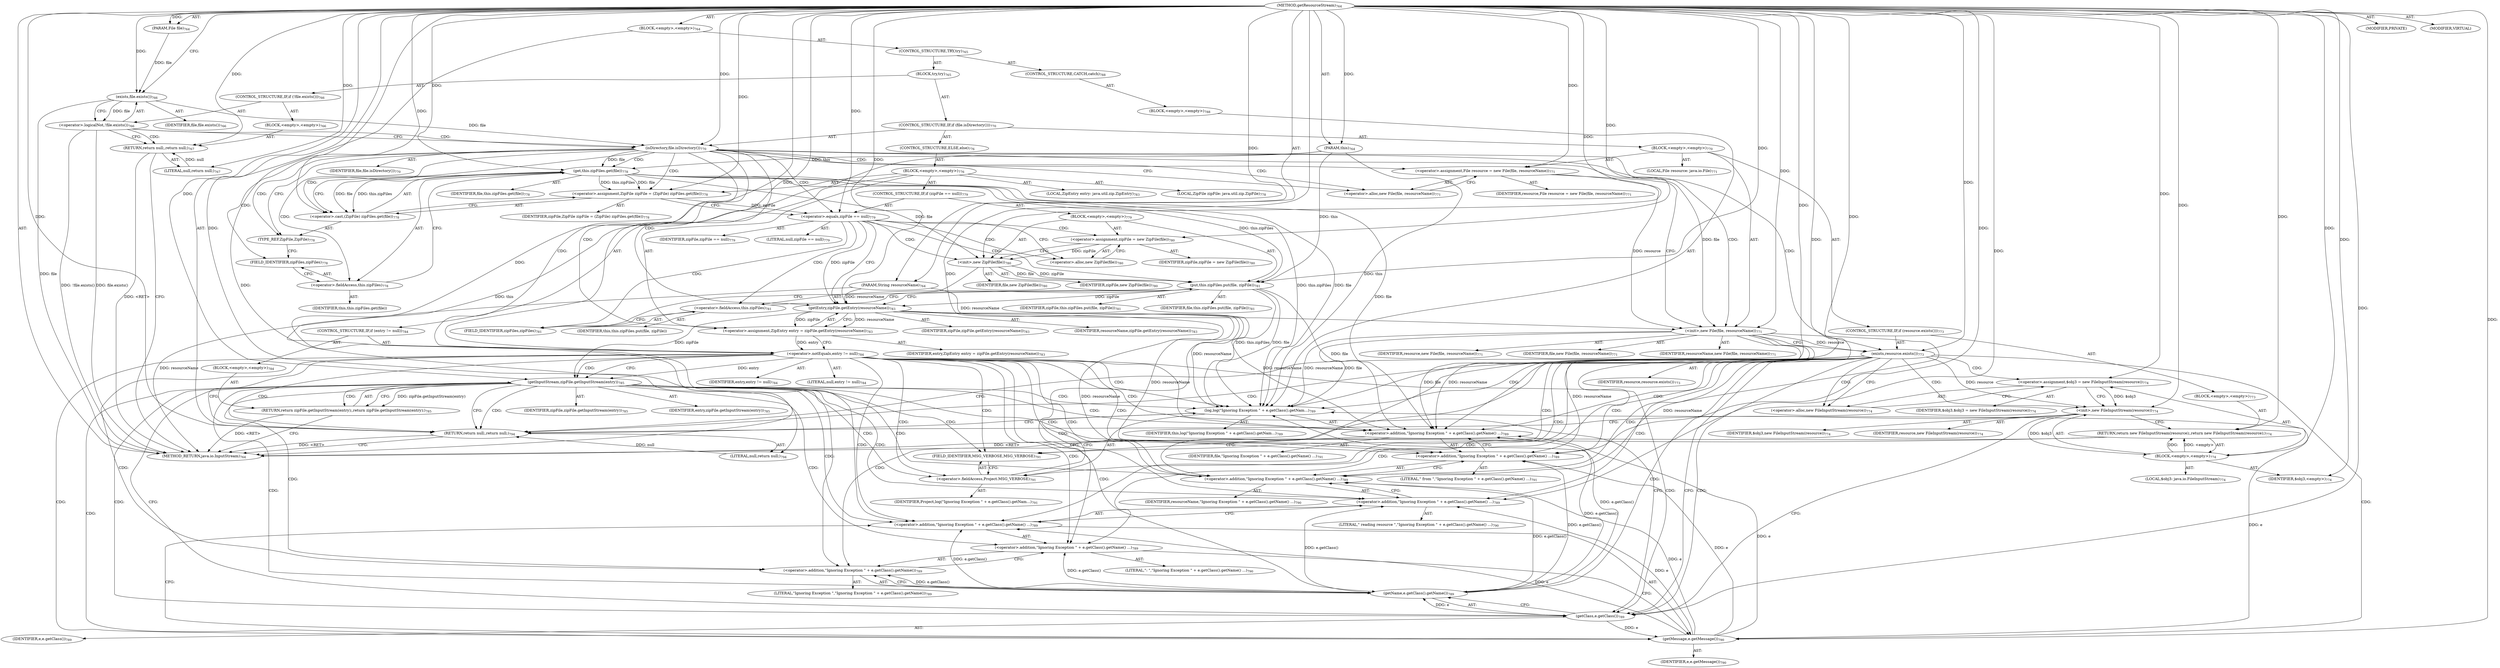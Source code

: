 digraph "getResourceStream" {  
"111669149724" [label = <(METHOD,getResourceStream)<SUB>764</SUB>> ]
"115964117007" [label = <(PARAM,this)<SUB>764</SUB>> ]
"115964117060" [label = <(PARAM,File file)<SUB>764</SUB>> ]
"115964117061" [label = <(PARAM,String resourceName)<SUB>764</SUB>> ]
"25769803846" [label = <(BLOCK,&lt;empty&gt;,&lt;empty&gt;)<SUB>764</SUB>> ]
"47244640295" [label = <(CONTROL_STRUCTURE,TRY,try)<SUB>765</SUB>> ]
"25769803847" [label = <(BLOCK,try,try)<SUB>765</SUB>> ]
"47244640296" [label = <(CONTROL_STRUCTURE,IF,if (!file.exists()))<SUB>766</SUB>> ]
"30064771396" [label = <(&lt;operator&gt;.logicalNot,!file.exists())<SUB>766</SUB>> ]
"30064771397" [label = <(exists,file.exists())<SUB>766</SUB>> ]
"68719477027" [label = <(IDENTIFIER,file,file.exists())<SUB>766</SUB>> ]
"25769803848" [label = <(BLOCK,&lt;empty&gt;,&lt;empty&gt;)<SUB>766</SUB>> ]
"146028888073" [label = <(RETURN,return null;,return null;)<SUB>767</SUB>> ]
"90194313290" [label = <(LITERAL,null,return null;)<SUB>767</SUB>> ]
"47244640297" [label = <(CONTROL_STRUCTURE,IF,if (file.isDirectory()))<SUB>770</SUB>> ]
"30064771398" [label = <(isDirectory,file.isDirectory())<SUB>770</SUB>> ]
"68719477028" [label = <(IDENTIFIER,file,file.isDirectory())<SUB>770</SUB>> ]
"25769803849" [label = <(BLOCK,&lt;empty&gt;,&lt;empty&gt;)<SUB>770</SUB>> ]
"94489280534" [label = <(LOCAL,File resource: java.io.File)<SUB>771</SUB>> ]
"30064771399" [label = <(&lt;operator&gt;.assignment,File resource = new File(file, resourceName))<SUB>771</SUB>> ]
"68719477029" [label = <(IDENTIFIER,resource,File resource = new File(file, resourceName))<SUB>771</SUB>> ]
"30064771400" [label = <(&lt;operator&gt;.alloc,new File(file, resourceName))<SUB>771</SUB>> ]
"30064771401" [label = <(&lt;init&gt;,new File(file, resourceName))<SUB>771</SUB>> ]
"68719477030" [label = <(IDENTIFIER,resource,new File(file, resourceName))<SUB>771</SUB>> ]
"68719477031" [label = <(IDENTIFIER,file,new File(file, resourceName))<SUB>771</SUB>> ]
"68719477032" [label = <(IDENTIFIER,resourceName,new File(file, resourceName))<SUB>771</SUB>> ]
"47244640298" [label = <(CONTROL_STRUCTURE,IF,if (resource.exists()))<SUB>773</SUB>> ]
"30064771402" [label = <(exists,resource.exists())<SUB>773</SUB>> ]
"68719477033" [label = <(IDENTIFIER,resource,resource.exists())<SUB>773</SUB>> ]
"25769803850" [label = <(BLOCK,&lt;empty&gt;,&lt;empty&gt;)<SUB>773</SUB>> ]
"146028888074" [label = <(RETURN,return new FileInputStream(resource);,return new FileInputStream(resource);)<SUB>774</SUB>> ]
"25769803851" [label = <(BLOCK,&lt;empty&gt;,&lt;empty&gt;)<SUB>774</SUB>> ]
"94489280535" [label = <(LOCAL,$obj3: java.io.FileInputStream)<SUB>774</SUB>> ]
"30064771403" [label = <(&lt;operator&gt;.assignment,$obj3 = new FileInputStream(resource))<SUB>774</SUB>> ]
"68719477034" [label = <(IDENTIFIER,$obj3,$obj3 = new FileInputStream(resource))<SUB>774</SUB>> ]
"30064771404" [label = <(&lt;operator&gt;.alloc,new FileInputStream(resource))<SUB>774</SUB>> ]
"30064771405" [label = <(&lt;init&gt;,new FileInputStream(resource))<SUB>774</SUB>> ]
"68719477035" [label = <(IDENTIFIER,$obj3,new FileInputStream(resource))<SUB>774</SUB>> ]
"68719477036" [label = <(IDENTIFIER,resource,new FileInputStream(resource))<SUB>774</SUB>> ]
"68719477037" [label = <(IDENTIFIER,$obj3,&lt;empty&gt;)<SUB>774</SUB>> ]
"47244640299" [label = <(CONTROL_STRUCTURE,ELSE,else)<SUB>776</SUB>> ]
"25769803852" [label = <(BLOCK,&lt;empty&gt;,&lt;empty&gt;)<SUB>776</SUB>> ]
"94489280536" [label = <(LOCAL,ZipFile zipFile: java.util.zip.ZipFile)<SUB>778</SUB>> ]
"30064771406" [label = <(&lt;operator&gt;.assignment,ZipFile zipFile = (ZipFile) zipFiles.get(file))<SUB>778</SUB>> ]
"68719477038" [label = <(IDENTIFIER,zipFile,ZipFile zipFile = (ZipFile) zipFiles.get(file))<SUB>778</SUB>> ]
"30064771407" [label = <(&lt;operator&gt;.cast,(ZipFile) zipFiles.get(file))<SUB>778</SUB>> ]
"180388626436" [label = <(TYPE_REF,ZipFile,ZipFile)<SUB>778</SUB>> ]
"30064771408" [label = <(get,this.zipFiles.get(file))<SUB>778</SUB>> ]
"30064771409" [label = <(&lt;operator&gt;.fieldAccess,this.zipFiles)<SUB>778</SUB>> ]
"68719477039" [label = <(IDENTIFIER,this,this.zipFiles.get(file))> ]
"55834574939" [label = <(FIELD_IDENTIFIER,zipFiles,zipFiles)<SUB>778</SUB>> ]
"68719477040" [label = <(IDENTIFIER,file,this.zipFiles.get(file))<SUB>778</SUB>> ]
"47244640300" [label = <(CONTROL_STRUCTURE,IF,if (zipFile == null))<SUB>779</SUB>> ]
"30064771410" [label = <(&lt;operator&gt;.equals,zipFile == null)<SUB>779</SUB>> ]
"68719477041" [label = <(IDENTIFIER,zipFile,zipFile == null)<SUB>779</SUB>> ]
"90194313291" [label = <(LITERAL,null,zipFile == null)<SUB>779</SUB>> ]
"25769803853" [label = <(BLOCK,&lt;empty&gt;,&lt;empty&gt;)<SUB>779</SUB>> ]
"30064771411" [label = <(&lt;operator&gt;.assignment,zipFile = new ZipFile(file))<SUB>780</SUB>> ]
"68719477042" [label = <(IDENTIFIER,zipFile,zipFile = new ZipFile(file))<SUB>780</SUB>> ]
"30064771412" [label = <(&lt;operator&gt;.alloc,new ZipFile(file))<SUB>780</SUB>> ]
"30064771413" [label = <(&lt;init&gt;,new ZipFile(file))<SUB>780</SUB>> ]
"68719477043" [label = <(IDENTIFIER,zipFile,new ZipFile(file))<SUB>780</SUB>> ]
"68719477044" [label = <(IDENTIFIER,file,new ZipFile(file))<SUB>780</SUB>> ]
"30064771414" [label = <(put,this.zipFiles.put(file, zipFile))<SUB>781</SUB>> ]
"30064771415" [label = <(&lt;operator&gt;.fieldAccess,this.zipFiles)<SUB>781</SUB>> ]
"68719477045" [label = <(IDENTIFIER,this,this.zipFiles.put(file, zipFile))> ]
"55834574940" [label = <(FIELD_IDENTIFIER,zipFiles,zipFiles)<SUB>781</SUB>> ]
"68719477046" [label = <(IDENTIFIER,file,this.zipFiles.put(file, zipFile))<SUB>781</SUB>> ]
"68719477047" [label = <(IDENTIFIER,zipFile,this.zipFiles.put(file, zipFile))<SUB>781</SUB>> ]
"94489280537" [label = <(LOCAL,ZipEntry entry: java.util.zip.ZipEntry)<SUB>783</SUB>> ]
"30064771416" [label = <(&lt;operator&gt;.assignment,ZipEntry entry = zipFile.getEntry(resourceName))<SUB>783</SUB>> ]
"68719477048" [label = <(IDENTIFIER,entry,ZipEntry entry = zipFile.getEntry(resourceName))<SUB>783</SUB>> ]
"30064771417" [label = <(getEntry,zipFile.getEntry(resourceName))<SUB>783</SUB>> ]
"68719477049" [label = <(IDENTIFIER,zipFile,zipFile.getEntry(resourceName))<SUB>783</SUB>> ]
"68719477050" [label = <(IDENTIFIER,resourceName,zipFile.getEntry(resourceName))<SUB>783</SUB>> ]
"47244640301" [label = <(CONTROL_STRUCTURE,IF,if (entry != null))<SUB>784</SUB>> ]
"30064771418" [label = <(&lt;operator&gt;.notEquals,entry != null)<SUB>784</SUB>> ]
"68719477051" [label = <(IDENTIFIER,entry,entry != null)<SUB>784</SUB>> ]
"90194313292" [label = <(LITERAL,null,entry != null)<SUB>784</SUB>> ]
"25769803854" [label = <(BLOCK,&lt;empty&gt;,&lt;empty&gt;)<SUB>784</SUB>> ]
"146028888075" [label = <(RETURN,return zipFile.getInputStream(entry);,return zipFile.getInputStream(entry);)<SUB>785</SUB>> ]
"30064771419" [label = <(getInputStream,zipFile.getInputStream(entry))<SUB>785</SUB>> ]
"68719477052" [label = <(IDENTIFIER,zipFile,zipFile.getInputStream(entry))<SUB>785</SUB>> ]
"68719477053" [label = <(IDENTIFIER,entry,zipFile.getInputStream(entry))<SUB>785</SUB>> ]
"47244640302" [label = <(CONTROL_STRUCTURE,CATCH,catch)<SUB>788</SUB>> ]
"25769803855" [label = <(BLOCK,&lt;empty&gt;,&lt;empty&gt;)<SUB>788</SUB>> ]
"30064771420" [label = <(log,log(&quot;Ignoring Exception &quot; + e.getClass().getNam...)<SUB>789</SUB>> ]
"68719476773" [label = <(IDENTIFIER,this,log(&quot;Ignoring Exception &quot; + e.getClass().getNam...)<SUB>789</SUB>> ]
"30064771421" [label = <(&lt;operator&gt;.addition,&quot;Ignoring Exception &quot; + e.getClass().getName() ...)<SUB>789</SUB>> ]
"30064771422" [label = <(&lt;operator&gt;.addition,&quot;Ignoring Exception &quot; + e.getClass().getName() ...)<SUB>789</SUB>> ]
"30064771423" [label = <(&lt;operator&gt;.addition,&quot;Ignoring Exception &quot; + e.getClass().getName() ...)<SUB>789</SUB>> ]
"30064771424" [label = <(&lt;operator&gt;.addition,&quot;Ignoring Exception &quot; + e.getClass().getName() ...)<SUB>789</SUB>> ]
"30064771425" [label = <(&lt;operator&gt;.addition,&quot;Ignoring Exception &quot; + e.getClass().getName() ...)<SUB>789</SUB>> ]
"30064771426" [label = <(&lt;operator&gt;.addition,&quot;Ignoring Exception &quot; + e.getClass().getName() ...)<SUB>789</SUB>> ]
"30064771427" [label = <(&lt;operator&gt;.addition,&quot;Ignoring Exception &quot; + e.getClass().getName())<SUB>789</SUB>> ]
"90194313293" [label = <(LITERAL,&quot;Ignoring Exception &quot;,&quot;Ignoring Exception &quot; + e.getClass().getName())<SUB>789</SUB>> ]
"30064771428" [label = <(getName,e.getClass().getName())<SUB>789</SUB>> ]
"30064771429" [label = <(getClass,e.getClass())<SUB>789</SUB>> ]
"68719477054" [label = <(IDENTIFIER,e,e.getClass())<SUB>789</SUB>> ]
"90194313294" [label = <(LITERAL,&quot;: &quot;,&quot;Ignoring Exception &quot; + e.getClass().getName() ...)<SUB>790</SUB>> ]
"30064771430" [label = <(getMessage,e.getMessage())<SUB>790</SUB>> ]
"68719477055" [label = <(IDENTIFIER,e,e.getMessage())<SUB>790</SUB>> ]
"90194313295" [label = <(LITERAL,&quot; reading resource &quot;,&quot;Ignoring Exception &quot; + e.getClass().getName() ...)<SUB>790</SUB>> ]
"68719477056" [label = <(IDENTIFIER,resourceName,&quot;Ignoring Exception &quot; + e.getClass().getName() ...)<SUB>790</SUB>> ]
"90194313296" [label = <(LITERAL,&quot; from &quot;,&quot;Ignoring Exception &quot; + e.getClass().getName() ...)<SUB>791</SUB>> ]
"68719477057" [label = <(IDENTIFIER,file,&quot;Ignoring Exception &quot; + e.getClass().getName() ...)<SUB>791</SUB>> ]
"30064771431" [label = <(&lt;operator&gt;.fieldAccess,Project.MSG_VERBOSE)<SUB>791</SUB>> ]
"68719477058" [label = <(IDENTIFIER,Project,log(&quot;Ignoring Exception &quot; + e.getClass().getNam...)<SUB>791</SUB>> ]
"55834574941" [label = <(FIELD_IDENTIFIER,MSG_VERBOSE,MSG_VERBOSE)<SUB>791</SUB>> ]
"146028888076" [label = <(RETURN,return null;,return null;)<SUB>794</SUB>> ]
"90194313297" [label = <(LITERAL,null,return null;)<SUB>794</SUB>> ]
"133143986253" [label = <(MODIFIER,PRIVATE)> ]
"133143986254" [label = <(MODIFIER,VIRTUAL)> ]
"128849018908" [label = <(METHOD_RETURN,java.io.InputStream)<SUB>764</SUB>> ]
  "111669149724" -> "115964117007"  [ label = "AST: "] 
  "111669149724" -> "115964117060"  [ label = "AST: "] 
  "111669149724" -> "115964117061"  [ label = "AST: "] 
  "111669149724" -> "25769803846"  [ label = "AST: "] 
  "111669149724" -> "133143986253"  [ label = "AST: "] 
  "111669149724" -> "133143986254"  [ label = "AST: "] 
  "111669149724" -> "128849018908"  [ label = "AST: "] 
  "25769803846" -> "47244640295"  [ label = "AST: "] 
  "25769803846" -> "146028888076"  [ label = "AST: "] 
  "47244640295" -> "25769803847"  [ label = "AST: "] 
  "47244640295" -> "47244640302"  [ label = "AST: "] 
  "25769803847" -> "47244640296"  [ label = "AST: "] 
  "25769803847" -> "47244640297"  [ label = "AST: "] 
  "47244640296" -> "30064771396"  [ label = "AST: "] 
  "47244640296" -> "25769803848"  [ label = "AST: "] 
  "30064771396" -> "30064771397"  [ label = "AST: "] 
  "30064771397" -> "68719477027"  [ label = "AST: "] 
  "25769803848" -> "146028888073"  [ label = "AST: "] 
  "146028888073" -> "90194313290"  [ label = "AST: "] 
  "47244640297" -> "30064771398"  [ label = "AST: "] 
  "47244640297" -> "25769803849"  [ label = "AST: "] 
  "47244640297" -> "47244640299"  [ label = "AST: "] 
  "30064771398" -> "68719477028"  [ label = "AST: "] 
  "25769803849" -> "94489280534"  [ label = "AST: "] 
  "25769803849" -> "30064771399"  [ label = "AST: "] 
  "25769803849" -> "30064771401"  [ label = "AST: "] 
  "25769803849" -> "47244640298"  [ label = "AST: "] 
  "30064771399" -> "68719477029"  [ label = "AST: "] 
  "30064771399" -> "30064771400"  [ label = "AST: "] 
  "30064771401" -> "68719477030"  [ label = "AST: "] 
  "30064771401" -> "68719477031"  [ label = "AST: "] 
  "30064771401" -> "68719477032"  [ label = "AST: "] 
  "47244640298" -> "30064771402"  [ label = "AST: "] 
  "47244640298" -> "25769803850"  [ label = "AST: "] 
  "30064771402" -> "68719477033"  [ label = "AST: "] 
  "25769803850" -> "146028888074"  [ label = "AST: "] 
  "146028888074" -> "25769803851"  [ label = "AST: "] 
  "25769803851" -> "94489280535"  [ label = "AST: "] 
  "25769803851" -> "30064771403"  [ label = "AST: "] 
  "25769803851" -> "30064771405"  [ label = "AST: "] 
  "25769803851" -> "68719477037"  [ label = "AST: "] 
  "30064771403" -> "68719477034"  [ label = "AST: "] 
  "30064771403" -> "30064771404"  [ label = "AST: "] 
  "30064771405" -> "68719477035"  [ label = "AST: "] 
  "30064771405" -> "68719477036"  [ label = "AST: "] 
  "47244640299" -> "25769803852"  [ label = "AST: "] 
  "25769803852" -> "94489280536"  [ label = "AST: "] 
  "25769803852" -> "30064771406"  [ label = "AST: "] 
  "25769803852" -> "47244640300"  [ label = "AST: "] 
  "25769803852" -> "94489280537"  [ label = "AST: "] 
  "25769803852" -> "30064771416"  [ label = "AST: "] 
  "25769803852" -> "47244640301"  [ label = "AST: "] 
  "30064771406" -> "68719477038"  [ label = "AST: "] 
  "30064771406" -> "30064771407"  [ label = "AST: "] 
  "30064771407" -> "180388626436"  [ label = "AST: "] 
  "30064771407" -> "30064771408"  [ label = "AST: "] 
  "30064771408" -> "30064771409"  [ label = "AST: "] 
  "30064771408" -> "68719477040"  [ label = "AST: "] 
  "30064771409" -> "68719477039"  [ label = "AST: "] 
  "30064771409" -> "55834574939"  [ label = "AST: "] 
  "47244640300" -> "30064771410"  [ label = "AST: "] 
  "47244640300" -> "25769803853"  [ label = "AST: "] 
  "30064771410" -> "68719477041"  [ label = "AST: "] 
  "30064771410" -> "90194313291"  [ label = "AST: "] 
  "25769803853" -> "30064771411"  [ label = "AST: "] 
  "25769803853" -> "30064771413"  [ label = "AST: "] 
  "25769803853" -> "30064771414"  [ label = "AST: "] 
  "30064771411" -> "68719477042"  [ label = "AST: "] 
  "30064771411" -> "30064771412"  [ label = "AST: "] 
  "30064771413" -> "68719477043"  [ label = "AST: "] 
  "30064771413" -> "68719477044"  [ label = "AST: "] 
  "30064771414" -> "30064771415"  [ label = "AST: "] 
  "30064771414" -> "68719477046"  [ label = "AST: "] 
  "30064771414" -> "68719477047"  [ label = "AST: "] 
  "30064771415" -> "68719477045"  [ label = "AST: "] 
  "30064771415" -> "55834574940"  [ label = "AST: "] 
  "30064771416" -> "68719477048"  [ label = "AST: "] 
  "30064771416" -> "30064771417"  [ label = "AST: "] 
  "30064771417" -> "68719477049"  [ label = "AST: "] 
  "30064771417" -> "68719477050"  [ label = "AST: "] 
  "47244640301" -> "30064771418"  [ label = "AST: "] 
  "47244640301" -> "25769803854"  [ label = "AST: "] 
  "30064771418" -> "68719477051"  [ label = "AST: "] 
  "30064771418" -> "90194313292"  [ label = "AST: "] 
  "25769803854" -> "146028888075"  [ label = "AST: "] 
  "146028888075" -> "30064771419"  [ label = "AST: "] 
  "30064771419" -> "68719477052"  [ label = "AST: "] 
  "30064771419" -> "68719477053"  [ label = "AST: "] 
  "47244640302" -> "25769803855"  [ label = "AST: "] 
  "25769803855" -> "30064771420"  [ label = "AST: "] 
  "30064771420" -> "68719476773"  [ label = "AST: "] 
  "30064771420" -> "30064771421"  [ label = "AST: "] 
  "30064771420" -> "30064771431"  [ label = "AST: "] 
  "30064771421" -> "30064771422"  [ label = "AST: "] 
  "30064771421" -> "68719477057"  [ label = "AST: "] 
  "30064771422" -> "30064771423"  [ label = "AST: "] 
  "30064771422" -> "90194313296"  [ label = "AST: "] 
  "30064771423" -> "30064771424"  [ label = "AST: "] 
  "30064771423" -> "68719477056"  [ label = "AST: "] 
  "30064771424" -> "30064771425"  [ label = "AST: "] 
  "30064771424" -> "90194313295"  [ label = "AST: "] 
  "30064771425" -> "30064771426"  [ label = "AST: "] 
  "30064771425" -> "30064771430"  [ label = "AST: "] 
  "30064771426" -> "30064771427"  [ label = "AST: "] 
  "30064771426" -> "90194313294"  [ label = "AST: "] 
  "30064771427" -> "90194313293"  [ label = "AST: "] 
  "30064771427" -> "30064771428"  [ label = "AST: "] 
  "30064771428" -> "30064771429"  [ label = "AST: "] 
  "30064771429" -> "68719477054"  [ label = "AST: "] 
  "30064771430" -> "68719477055"  [ label = "AST: "] 
  "30064771431" -> "68719477058"  [ label = "AST: "] 
  "30064771431" -> "55834574941"  [ label = "AST: "] 
  "146028888076" -> "90194313297"  [ label = "AST: "] 
  "146028888076" -> "128849018908"  [ label = "CFG: "] 
  "30064771396" -> "146028888073"  [ label = "CFG: "] 
  "30064771396" -> "30064771398"  [ label = "CFG: "] 
  "30064771398" -> "30064771400"  [ label = "CFG: "] 
  "30064771398" -> "180388626436"  [ label = "CFG: "] 
  "30064771420" -> "146028888076"  [ label = "CFG: "] 
  "30064771397" -> "30064771396"  [ label = "CFG: "] 
  "146028888073" -> "128849018908"  [ label = "CFG: "] 
  "30064771399" -> "30064771401"  [ label = "CFG: "] 
  "30064771401" -> "30064771402"  [ label = "CFG: "] 
  "30064771421" -> "55834574941"  [ label = "CFG: "] 
  "30064771431" -> "30064771420"  [ label = "CFG: "] 
  "30064771400" -> "30064771399"  [ label = "CFG: "] 
  "30064771402" -> "30064771429"  [ label = "CFG: "] 
  "30064771402" -> "30064771404"  [ label = "CFG: "] 
  "30064771402" -> "146028888076"  [ label = "CFG: "] 
  "30064771406" -> "30064771410"  [ label = "CFG: "] 
  "30064771416" -> "30064771418"  [ label = "CFG: "] 
  "30064771422" -> "30064771421"  [ label = "CFG: "] 
  "55834574941" -> "30064771431"  [ label = "CFG: "] 
  "146028888074" -> "128849018908"  [ label = "CFG: "] 
  "30064771407" -> "30064771406"  [ label = "CFG: "] 
  "30064771410" -> "30064771412"  [ label = "CFG: "] 
  "30064771410" -> "30064771417"  [ label = "CFG: "] 
  "30064771417" -> "30064771416"  [ label = "CFG: "] 
  "30064771418" -> "30064771429"  [ label = "CFG: "] 
  "30064771418" -> "30064771419"  [ label = "CFG: "] 
  "30064771418" -> "146028888076"  [ label = "CFG: "] 
  "30064771423" -> "30064771422"  [ label = "CFG: "] 
  "180388626436" -> "55834574939"  [ label = "CFG: "] 
  "30064771408" -> "30064771407"  [ label = "CFG: "] 
  "30064771411" -> "30064771413"  [ label = "CFG: "] 
  "30064771413" -> "55834574940"  [ label = "CFG: "] 
  "30064771414" -> "30064771417"  [ label = "CFG: "] 
  "146028888075" -> "128849018908"  [ label = "CFG: "] 
  "30064771424" -> "30064771423"  [ label = "CFG: "] 
  "30064771403" -> "30064771405"  [ label = "CFG: "] 
  "30064771405" -> "146028888074"  [ label = "CFG: "] 
  "30064771405" -> "30064771429"  [ label = "CFG: "] 
  "30064771405" -> "146028888076"  [ label = "CFG: "] 
  "30064771409" -> "30064771408"  [ label = "CFG: "] 
  "30064771412" -> "30064771411"  [ label = "CFG: "] 
  "30064771415" -> "30064771414"  [ label = "CFG: "] 
  "30064771419" -> "146028888075"  [ label = "CFG: "] 
  "30064771419" -> "30064771429"  [ label = "CFG: "] 
  "30064771419" -> "146028888076"  [ label = "CFG: "] 
  "30064771425" -> "30064771424"  [ label = "CFG: "] 
  "30064771404" -> "30064771403"  [ label = "CFG: "] 
  "55834574939" -> "30064771409"  [ label = "CFG: "] 
  "55834574940" -> "30064771415"  [ label = "CFG: "] 
  "30064771426" -> "30064771430"  [ label = "CFG: "] 
  "30064771430" -> "30064771425"  [ label = "CFG: "] 
  "30064771427" -> "30064771426"  [ label = "CFG: "] 
  "30064771428" -> "30064771427"  [ label = "CFG: "] 
  "30064771429" -> "30064771428"  [ label = "CFG: "] 
  "111669149724" -> "30064771397"  [ label = "CFG: "] 
  "146028888073" -> "128849018908"  [ label = "DDG: &lt;RET&gt;"] 
  "146028888076" -> "128849018908"  [ label = "DDG: &lt;RET&gt;"] 
  "146028888075" -> "128849018908"  [ label = "DDG: &lt;RET&gt;"] 
  "146028888074" -> "128849018908"  [ label = "DDG: &lt;RET&gt;"] 
  "115964117007" -> "128849018908"  [ label = "DDG: this"] 
  "115964117061" -> "128849018908"  [ label = "DDG: resourceName"] 
  "30064771397" -> "128849018908"  [ label = "DDG: file"] 
  "30064771396" -> "128849018908"  [ label = "DDG: file.exists()"] 
  "30064771396" -> "128849018908"  [ label = "DDG: !file.exists()"] 
  "111669149724" -> "115964117007"  [ label = "DDG: "] 
  "111669149724" -> "115964117060"  [ label = "DDG: "] 
  "111669149724" -> "115964117061"  [ label = "DDG: "] 
  "90194313297" -> "146028888076"  [ label = "DDG: null"] 
  "111669149724" -> "146028888076"  [ label = "DDG: "] 
  "111669149724" -> "90194313297"  [ label = "DDG: "] 
  "30064771397" -> "30064771396"  [ label = "DDG: file"] 
  "90194313290" -> "146028888073"  [ label = "DDG: null"] 
  "111669149724" -> "146028888073"  [ label = "DDG: "] 
  "30064771397" -> "30064771398"  [ label = "DDG: file"] 
  "111669149724" -> "30064771398"  [ label = "DDG: "] 
  "111669149724" -> "30064771399"  [ label = "DDG: "] 
  "115964117007" -> "30064771420"  [ label = "DDG: this"] 
  "30064771408" -> "30064771420"  [ label = "DDG: this.zipFiles"] 
  "30064771414" -> "30064771420"  [ label = "DDG: this.zipFiles"] 
  "111669149724" -> "30064771420"  [ label = "DDG: "] 
  "30064771428" -> "30064771420"  [ label = "DDG: e.getClass()"] 
  "30064771430" -> "30064771420"  [ label = "DDG: e"] 
  "30064771417" -> "30064771420"  [ label = "DDG: resourceName"] 
  "30064771401" -> "30064771420"  [ label = "DDG: resourceName"] 
  "30064771408" -> "30064771420"  [ label = "DDG: file"] 
  "30064771414" -> "30064771420"  [ label = "DDG: file"] 
  "30064771401" -> "30064771420"  [ label = "DDG: file"] 
  "115964117060" -> "30064771397"  [ label = "DDG: file"] 
  "111669149724" -> "30064771397"  [ label = "DDG: "] 
  "111669149724" -> "90194313290"  [ label = "DDG: "] 
  "30064771399" -> "30064771401"  [ label = "DDG: resource"] 
  "111669149724" -> "30064771401"  [ label = "DDG: "] 
  "30064771398" -> "30064771401"  [ label = "DDG: file"] 
  "115964117061" -> "30064771401"  [ label = "DDG: resourceName"] 
  "111669149724" -> "30064771406"  [ label = "DDG: "] 
  "30064771408" -> "30064771406"  [ label = "DDG: this.zipFiles"] 
  "30064771408" -> "30064771406"  [ label = "DDG: file"] 
  "30064771417" -> "30064771416"  [ label = "DDG: zipFile"] 
  "30064771417" -> "30064771416"  [ label = "DDG: resourceName"] 
  "111669149724" -> "30064771421"  [ label = "DDG: "] 
  "30064771428" -> "30064771421"  [ label = "DDG: e.getClass()"] 
  "30064771430" -> "30064771421"  [ label = "DDG: e"] 
  "30064771417" -> "30064771421"  [ label = "DDG: resourceName"] 
  "30064771401" -> "30064771421"  [ label = "DDG: resourceName"] 
  "30064771408" -> "30064771421"  [ label = "DDG: file"] 
  "30064771414" -> "30064771421"  [ label = "DDG: file"] 
  "30064771401" -> "30064771421"  [ label = "DDG: file"] 
  "30064771401" -> "30064771402"  [ label = "DDG: resource"] 
  "111669149724" -> "30064771402"  [ label = "DDG: "] 
  "25769803851" -> "146028888074"  [ label = "DDG: "] 
  "25769803851" -> "146028888074"  [ label = "DDG: &lt;empty&gt;"] 
  "111669149724" -> "146028888074"  [ label = "DDG: "] 
  "111669149724" -> "30064771422"  [ label = "DDG: "] 
  "30064771428" -> "30064771422"  [ label = "DDG: e.getClass()"] 
  "30064771430" -> "30064771422"  [ label = "DDG: e"] 
  "30064771417" -> "30064771422"  [ label = "DDG: resourceName"] 
  "30064771401" -> "30064771422"  [ label = "DDG: resourceName"] 
  "30064771405" -> "25769803851"  [ label = "DDG: $obj3"] 
  "111669149724" -> "25769803851"  [ label = "DDG: "] 
  "111669149724" -> "30064771407"  [ label = "DDG: "] 
  "30064771408" -> "30064771407"  [ label = "DDG: this.zipFiles"] 
  "30064771408" -> "30064771407"  [ label = "DDG: file"] 
  "30064771406" -> "30064771410"  [ label = "DDG: zipFile"] 
  "111669149724" -> "30064771410"  [ label = "DDG: "] 
  "111669149724" -> "30064771411"  [ label = "DDG: "] 
  "30064771410" -> "30064771417"  [ label = "DDG: zipFile"] 
  "30064771414" -> "30064771417"  [ label = "DDG: zipFile"] 
  "111669149724" -> "30064771417"  [ label = "DDG: "] 
  "115964117061" -> "30064771417"  [ label = "DDG: resourceName"] 
  "30064771416" -> "30064771418"  [ label = "DDG: entry"] 
  "111669149724" -> "30064771418"  [ label = "DDG: "] 
  "30064771419" -> "146028888075"  [ label = "DDG: zipFile.getInputStream(entry)"] 
  "111669149724" -> "30064771423"  [ label = "DDG: "] 
  "30064771428" -> "30064771423"  [ label = "DDG: e.getClass()"] 
  "30064771430" -> "30064771423"  [ label = "DDG: e"] 
  "30064771417" -> "30064771423"  [ label = "DDG: resourceName"] 
  "30064771401" -> "30064771423"  [ label = "DDG: resourceName"] 
  "111669149724" -> "30064771403"  [ label = "DDG: "] 
  "111669149724" -> "68719477037"  [ label = "DDG: "] 
  "115964117007" -> "30064771408"  [ label = "DDG: this"] 
  "30064771398" -> "30064771408"  [ label = "DDG: file"] 
  "111669149724" -> "30064771408"  [ label = "DDG: "] 
  "30064771411" -> "30064771413"  [ label = "DDG: zipFile"] 
  "111669149724" -> "30064771413"  [ label = "DDG: "] 
  "30064771408" -> "30064771413"  [ label = "DDG: file"] 
  "115964117007" -> "30064771414"  [ label = "DDG: this"] 
  "30064771408" -> "30064771414"  [ label = "DDG: this.zipFiles"] 
  "30064771413" -> "30064771414"  [ label = "DDG: file"] 
  "111669149724" -> "30064771414"  [ label = "DDG: "] 
  "30064771413" -> "30064771414"  [ label = "DDG: zipFile"] 
  "111669149724" -> "30064771424"  [ label = "DDG: "] 
  "30064771428" -> "30064771424"  [ label = "DDG: e.getClass()"] 
  "30064771430" -> "30064771424"  [ label = "DDG: e"] 
  "30064771403" -> "30064771405"  [ label = "DDG: $obj3"] 
  "111669149724" -> "30064771405"  [ label = "DDG: "] 
  "30064771402" -> "30064771405"  [ label = "DDG: resource"] 
  "30064771417" -> "30064771419"  [ label = "DDG: zipFile"] 
  "111669149724" -> "30064771419"  [ label = "DDG: "] 
  "30064771418" -> "30064771419"  [ label = "DDG: entry"] 
  "111669149724" -> "30064771425"  [ label = "DDG: "] 
  "30064771428" -> "30064771425"  [ label = "DDG: e.getClass()"] 
  "30064771430" -> "30064771425"  [ label = "DDG: e"] 
  "111669149724" -> "30064771426"  [ label = "DDG: "] 
  "30064771428" -> "30064771426"  [ label = "DDG: e.getClass()"] 
  "30064771429" -> "30064771430"  [ label = "DDG: e"] 
  "111669149724" -> "30064771430"  [ label = "DDG: "] 
  "111669149724" -> "30064771427"  [ label = "DDG: "] 
  "30064771428" -> "30064771427"  [ label = "DDG: e.getClass()"] 
  "30064771429" -> "30064771428"  [ label = "DDG: e"] 
  "111669149724" -> "30064771429"  [ label = "DDG: "] 
  "30064771396" -> "30064771398"  [ label = "CDG: "] 
  "30064771396" -> "146028888073"  [ label = "CDG: "] 
  "30064771398" -> "180388626436"  [ label = "CDG: "] 
  "30064771398" -> "30064771409"  [ label = "CDG: "] 
  "30064771398" -> "30064771408"  [ label = "CDG: "] 
  "30064771398" -> "30064771407"  [ label = "CDG: "] 
  "30064771398" -> "30064771406"  [ label = "CDG: "] 
  "30064771398" -> "30064771402"  [ label = "CDG: "] 
  "30064771398" -> "30064771401"  [ label = "CDG: "] 
  "30064771398" -> "30064771400"  [ label = "CDG: "] 
  "30064771398" -> "30064771399"  [ label = "CDG: "] 
  "30064771398" -> "30064771418"  [ label = "CDG: "] 
  "30064771398" -> "30064771417"  [ label = "CDG: "] 
  "30064771398" -> "30064771416"  [ label = "CDG: "] 
  "30064771398" -> "30064771410"  [ label = "CDG: "] 
  "30064771398" -> "55834574939"  [ label = "CDG: "] 
  "30064771402" -> "146028888076"  [ label = "CDG: "] 
  "30064771402" -> "30064771405"  [ label = "CDG: "] 
  "30064771402" -> "30064771404"  [ label = "CDG: "] 
  "30064771402" -> "30064771403"  [ label = "CDG: "] 
  "30064771402" -> "30064771425"  [ label = "CDG: "] 
  "30064771402" -> "30064771424"  [ label = "CDG: "] 
  "30064771402" -> "30064771423"  [ label = "CDG: "] 
  "30064771402" -> "30064771422"  [ label = "CDG: "] 
  "30064771402" -> "30064771421"  [ label = "CDG: "] 
  "30064771402" -> "30064771420"  [ label = "CDG: "] 
  "30064771402" -> "30064771431"  [ label = "CDG: "] 
  "30064771402" -> "30064771430"  [ label = "CDG: "] 
  "30064771402" -> "30064771429"  [ label = "CDG: "] 
  "30064771402" -> "30064771428"  [ label = "CDG: "] 
  "30064771402" -> "30064771427"  [ label = "CDG: "] 
  "30064771402" -> "30064771426"  [ label = "CDG: "] 
  "30064771402" -> "55834574941"  [ label = "CDG: "] 
  "30064771410" -> "30064771415"  [ label = "CDG: "] 
  "30064771410" -> "30064771414"  [ label = "CDG: "] 
  "30064771410" -> "30064771413"  [ label = "CDG: "] 
  "30064771410" -> "30064771412"  [ label = "CDG: "] 
  "30064771410" -> "30064771411"  [ label = "CDG: "] 
  "30064771410" -> "55834574940"  [ label = "CDG: "] 
  "30064771418" -> "146028888076"  [ label = "CDG: "] 
  "30064771418" -> "30064771425"  [ label = "CDG: "] 
  "30064771418" -> "30064771424"  [ label = "CDG: "] 
  "30064771418" -> "30064771423"  [ label = "CDG: "] 
  "30064771418" -> "30064771422"  [ label = "CDG: "] 
  "30064771418" -> "30064771421"  [ label = "CDG: "] 
  "30064771418" -> "30064771420"  [ label = "CDG: "] 
  "30064771418" -> "30064771419"  [ label = "CDG: "] 
  "30064771418" -> "30064771431"  [ label = "CDG: "] 
  "30064771418" -> "30064771430"  [ label = "CDG: "] 
  "30064771418" -> "30064771429"  [ label = "CDG: "] 
  "30064771418" -> "30064771428"  [ label = "CDG: "] 
  "30064771418" -> "30064771427"  [ label = "CDG: "] 
  "30064771418" -> "30064771426"  [ label = "CDG: "] 
  "30064771418" -> "55834574941"  [ label = "CDG: "] 
  "30064771419" -> "146028888076"  [ label = "CDG: "] 
  "30064771419" -> "146028888075"  [ label = "CDG: "] 
  "30064771419" -> "30064771425"  [ label = "CDG: "] 
  "30064771419" -> "30064771424"  [ label = "CDG: "] 
  "30064771419" -> "30064771423"  [ label = "CDG: "] 
  "30064771419" -> "30064771422"  [ label = "CDG: "] 
  "30064771419" -> "30064771421"  [ label = "CDG: "] 
  "30064771419" -> "30064771420"  [ label = "CDG: "] 
  "30064771419" -> "30064771431"  [ label = "CDG: "] 
  "30064771419" -> "30064771430"  [ label = "CDG: "] 
  "30064771419" -> "30064771429"  [ label = "CDG: "] 
  "30064771419" -> "30064771428"  [ label = "CDG: "] 
  "30064771419" -> "30064771427"  [ label = "CDG: "] 
  "30064771419" -> "30064771426"  [ label = "CDG: "] 
  "30064771419" -> "55834574941"  [ label = "CDG: "] 
}
